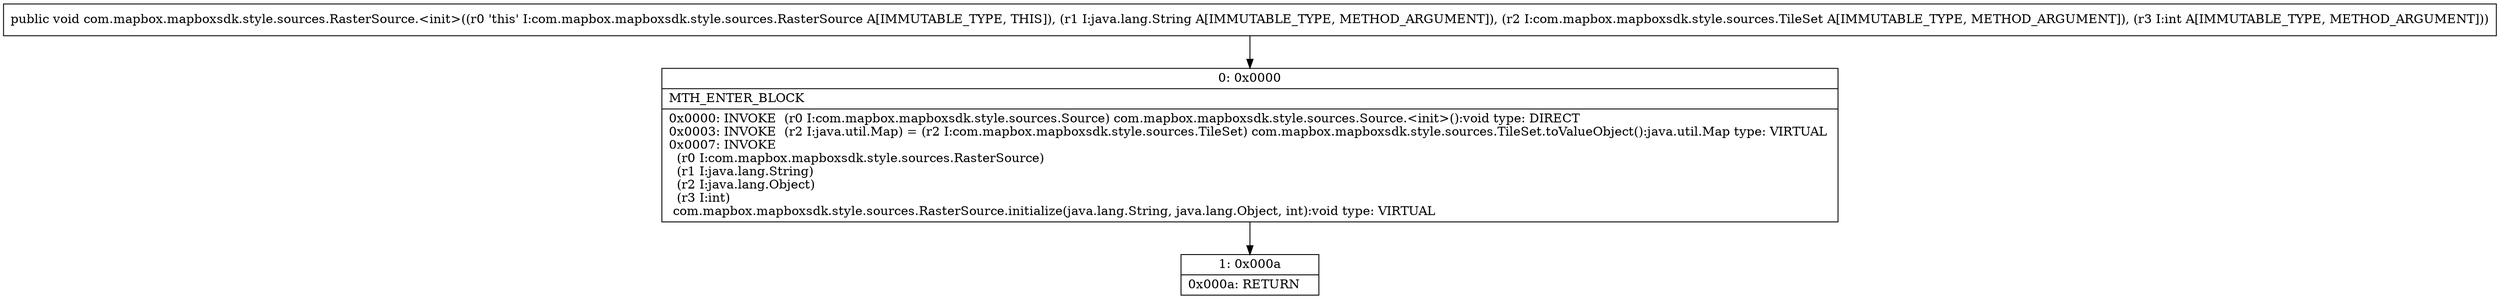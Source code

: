 digraph "CFG forcom.mapbox.mapboxsdk.style.sources.RasterSource.\<init\>(Ljava\/lang\/String;Lcom\/mapbox\/mapboxsdk\/style\/sources\/TileSet;I)V" {
Node_0 [shape=record,label="{0\:\ 0x0000|MTH_ENTER_BLOCK\l|0x0000: INVOKE  (r0 I:com.mapbox.mapboxsdk.style.sources.Source) com.mapbox.mapboxsdk.style.sources.Source.\<init\>():void type: DIRECT \l0x0003: INVOKE  (r2 I:java.util.Map) = (r2 I:com.mapbox.mapboxsdk.style.sources.TileSet) com.mapbox.mapboxsdk.style.sources.TileSet.toValueObject():java.util.Map type: VIRTUAL \l0x0007: INVOKE  \l  (r0 I:com.mapbox.mapboxsdk.style.sources.RasterSource)\l  (r1 I:java.lang.String)\l  (r2 I:java.lang.Object)\l  (r3 I:int)\l com.mapbox.mapboxsdk.style.sources.RasterSource.initialize(java.lang.String, java.lang.Object, int):void type: VIRTUAL \l}"];
Node_1 [shape=record,label="{1\:\ 0x000a|0x000a: RETURN   \l}"];
MethodNode[shape=record,label="{public void com.mapbox.mapboxsdk.style.sources.RasterSource.\<init\>((r0 'this' I:com.mapbox.mapboxsdk.style.sources.RasterSource A[IMMUTABLE_TYPE, THIS]), (r1 I:java.lang.String A[IMMUTABLE_TYPE, METHOD_ARGUMENT]), (r2 I:com.mapbox.mapboxsdk.style.sources.TileSet A[IMMUTABLE_TYPE, METHOD_ARGUMENT]), (r3 I:int A[IMMUTABLE_TYPE, METHOD_ARGUMENT])) }"];
MethodNode -> Node_0;
Node_0 -> Node_1;
}

